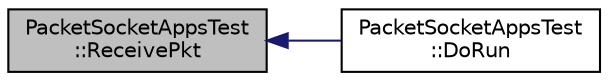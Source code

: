 digraph "PacketSocketAppsTest::ReceivePkt"
{
  edge [fontname="Helvetica",fontsize="10",labelfontname="Helvetica",labelfontsize="10"];
  node [fontname="Helvetica",fontsize="10",shape=record];
  rankdir="LR";
  Node1 [label="PacketSocketAppsTest\l::ReceivePkt",height=0.2,width=0.4,color="black", fillcolor="grey75", style="filled", fontcolor="black"];
  Node1 -> Node2 [dir="back",color="midnightblue",fontsize="10",style="solid"];
  Node2 [label="PacketSocketAppsTest\l::DoRun",height=0.2,width=0.4,color="black", fillcolor="white", style="filled",URL="$d1/dc1/classPacketSocketAppsTest.html#ab2f827993135c4bf011cb6247aed5d43",tooltip="Implementation to actually run this TestCase. "];
}
